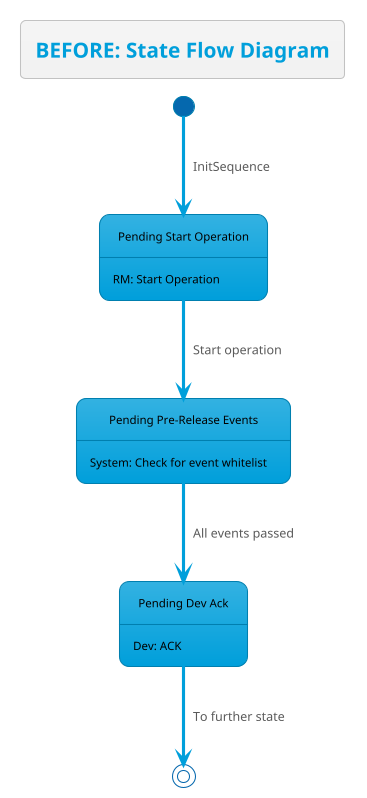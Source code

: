 @startuml
!theme bluegray
skinparam FooterFontColor black
skinparam StateFontColor black

state "Pending Start Operation" as preOp
state "Pending Dev Ack" as pendingDevAck
state "Pending Pre-Release Events" as pendingPreReleaseEvents

title BEFORE: State Flow Diagram

[*] --> preOp : InitSequence
preOp: RM: Start Operation

preOp --> pendingPreReleaseEvents : Start operation

pendingPreReleaseEvents --> pendingDevAck : All events passed
pendingPreReleaseEvents: System: Check for event whitelist

pendingDevAck: Dev: ACK
pendingDevAck --> [*] : To further state

@enduml